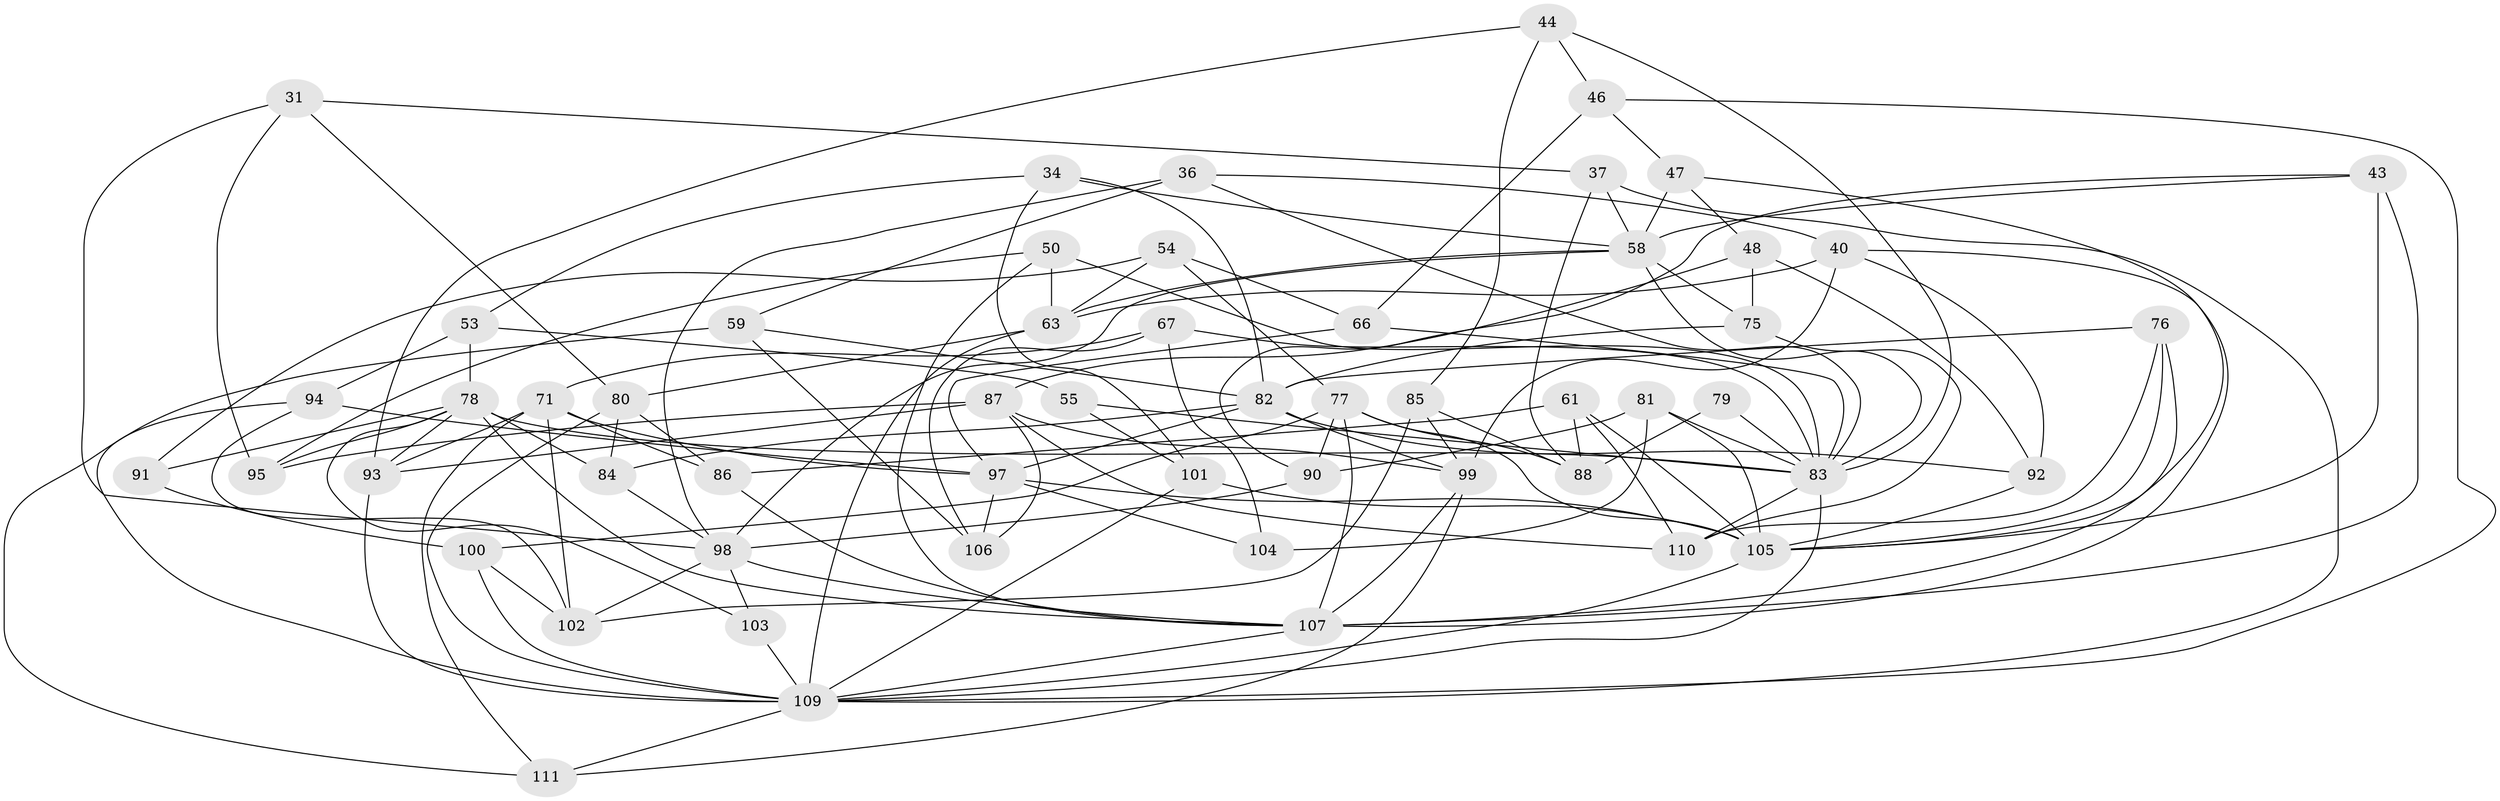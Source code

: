 // original degree distribution, {4: 1.0}
// Generated by graph-tools (version 1.1) at 2025/01/03/04/25 22:01:31]
// undirected, 55 vertices, 139 edges
graph export_dot {
graph [start="1"]
  node [color=gray90,style=filled];
  31;
  34;
  36;
  37;
  40 [super="+9"];
  43;
  44;
  46;
  47;
  48;
  50;
  53;
  54;
  55;
  58 [super="+22+25"];
  59;
  61;
  63 [super="+51+29"];
  66;
  67;
  71 [super="+45+52"];
  75;
  76;
  77 [super="+62"];
  78 [super="+72+73"];
  79;
  80 [super="+2"];
  81 [super="+35"];
  82 [super="+24"];
  83 [super="+13+56+70"];
  84 [super="+33"];
  85;
  86;
  87 [super="+74"];
  88 [super="+41"];
  90;
  91;
  92;
  93 [super="+64+10"];
  94;
  95;
  97 [super="+8+60"];
  98 [super="+11+23"];
  99 [super="+28"];
  100 [super="+96"];
  101 [super="+27"];
  102 [super="+42"];
  103;
  104;
  105 [super="+12+21+89"];
  106;
  107 [super="+65"];
  109 [super="+17+32+57+69"];
  110 [super="+108"];
  111;
  31 -- 80;
  31 -- 98;
  31 -- 95;
  31 -- 37;
  34 -- 82;
  34 -- 58;
  34 -- 53;
  34 -- 101;
  36 -- 98;
  36 -- 59;
  36 -- 40;
  36 -- 83;
  37 -- 88;
  37 -- 109;
  37 -- 58;
  40 -- 92;
  40 -- 63 [weight=2];
  40 -- 107;
  40 -- 99;
  43 -- 90;
  43 -- 105;
  43 -- 58;
  43 -- 107;
  44 -- 46;
  44 -- 85;
  44 -- 93;
  44 -- 83;
  46 -- 47;
  46 -- 66;
  46 -- 109;
  47 -- 48;
  47 -- 105;
  47 -- 58;
  48 -- 75;
  48 -- 92;
  48 -- 87;
  50 -- 95;
  50 -- 83;
  50 -- 63;
  50 -- 107;
  53 -- 94;
  53 -- 55;
  53 -- 78;
  54 -- 91;
  54 -- 77;
  54 -- 66;
  54 -- 63;
  55 -- 101 [weight=2];
  55 -- 83;
  58 -- 63;
  58 -- 98;
  58 -- 83;
  58 -- 75;
  59 -- 111;
  59 -- 106;
  59 -- 82;
  61 -- 86;
  61 -- 110;
  61 -- 88;
  61 -- 105;
  63 -- 80;
  63 -- 109 [weight=2];
  66 -- 97;
  66 -- 83;
  67 -- 106;
  67 -- 104;
  67 -- 71;
  67 -- 83;
  71 -- 93 [weight=2];
  71 -- 97 [weight=2];
  71 -- 86;
  71 -- 111;
  71 -- 102;
  75 -- 110;
  75 -- 82;
  76 -- 107;
  76 -- 82;
  76 -- 110;
  76 -- 105;
  77 -- 90;
  77 -- 105 [weight=2];
  77 -- 100;
  77 -- 88;
  77 -- 107 [weight=2];
  78 -- 95;
  78 -- 93;
  78 -- 84 [weight=2];
  78 -- 103;
  78 -- 91 [weight=2];
  78 -- 83 [weight=3];
  78 -- 107;
  79 -- 88 [weight=2];
  79 -- 83 [weight=2];
  80 -- 86;
  80 -- 84 [weight=2];
  80 -- 109;
  81 -- 104 [weight=2];
  81 -- 90;
  81 -- 105 [weight=2];
  81 -- 83;
  82 -- 97;
  82 -- 99;
  82 -- 84;
  82 -- 92;
  83 -- 110;
  83 -- 109 [weight=2];
  84 -- 98;
  85 -- 88;
  85 -- 102;
  85 -- 99;
  86 -- 107;
  87 -- 106;
  87 -- 93 [weight=2];
  87 -- 110 [weight=2];
  87 -- 95;
  87 -- 99;
  90 -- 98;
  91 -- 100;
  92 -- 105;
  93 -- 109 [weight=4];
  94 -- 97;
  94 -- 102;
  94 -- 109;
  97 -- 106;
  97 -- 104;
  97 -- 105;
  98 -- 103;
  98 -- 102;
  98 -- 107;
  99 -- 111;
  99 -- 107;
  100 -- 109 [weight=2];
  100 -- 102 [weight=2];
  101 -- 105;
  101 -- 109 [weight=2];
  103 -- 109 [weight=2];
  105 -- 109;
  107 -- 109 [weight=2];
  109 -- 111;
}

